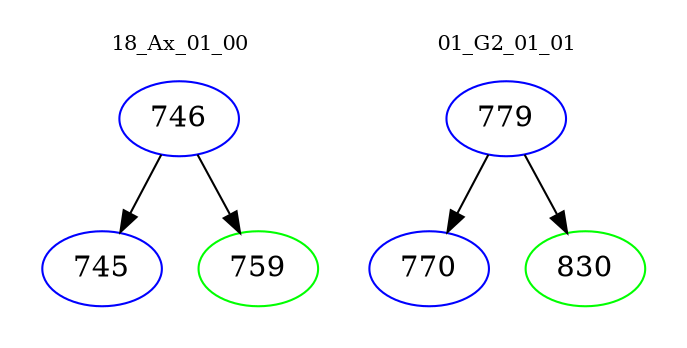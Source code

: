digraph{
subgraph cluster_0 {
color = white
label = "18_Ax_01_00";
fontsize=10;
T0_746 [label="746", color="blue"]
T0_746 -> T0_745 [color="black"]
T0_745 [label="745", color="blue"]
T0_746 -> T0_759 [color="black"]
T0_759 [label="759", color="green"]
}
subgraph cluster_1 {
color = white
label = "01_G2_01_01";
fontsize=10;
T1_779 [label="779", color="blue"]
T1_779 -> T1_770 [color="black"]
T1_770 [label="770", color="blue"]
T1_779 -> T1_830 [color="black"]
T1_830 [label="830", color="green"]
}
}
